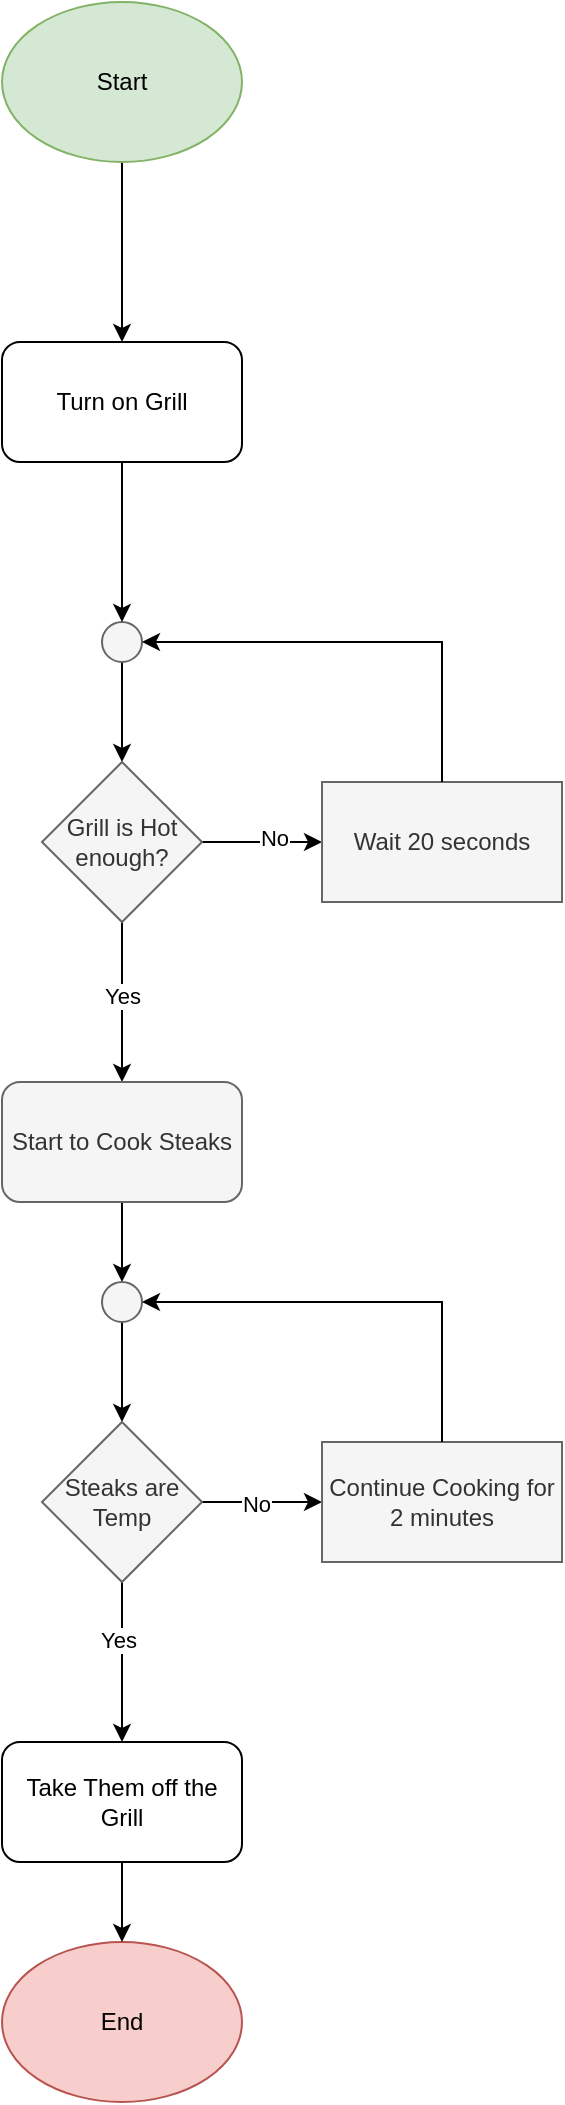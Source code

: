 <mxfile version="23.1.5" type="github">
  <diagram name="Page-1" id="y6ZQSzP0ALwCJ_JiFRtF">
    <mxGraphModel dx="1434" dy="754" grid="1" gridSize="10" guides="1" tooltips="1" connect="1" arrows="1" fold="1" page="1" pageScale="1" pageWidth="850" pageHeight="1100" math="0" shadow="0">
      <root>
        <mxCell id="0" />
        <mxCell id="1" parent="0" />
        <mxCell id="cA2UkJtS5OzsVgOEnSNi-31" value="" style="edgeStyle=orthogonalEdgeStyle;rounded=0;orthogonalLoop=1;jettySize=auto;html=1;" edge="1" parent="1" source="cA2UkJtS5OzsVgOEnSNi-1" target="cA2UkJtS5OzsVgOEnSNi-30">
          <mxGeometry relative="1" as="geometry" />
        </mxCell>
        <mxCell id="cA2UkJtS5OzsVgOEnSNi-1" value="Start" style="ellipse;whiteSpace=wrap;html=1;fillColor=#d5e8d4;strokeColor=#82b366;" vertex="1" parent="1">
          <mxGeometry x="80" y="40" width="120" height="80" as="geometry" />
        </mxCell>
        <mxCell id="cA2UkJtS5OzsVgOEnSNi-17" value="" style="edgeStyle=orthogonalEdgeStyle;rounded=0;orthogonalLoop=1;jettySize=auto;html=1;" edge="1" parent="1" source="cA2UkJtS5OzsVgOEnSNi-11" target="cA2UkJtS5OzsVgOEnSNi-16">
          <mxGeometry relative="1" as="geometry" />
        </mxCell>
        <mxCell id="cA2UkJtS5OzsVgOEnSNi-11" value="" style="ellipse;whiteSpace=wrap;html=1;aspect=fixed;fillColor=#f5f5f5;fontColor=#333333;strokeColor=#666666;" vertex="1" parent="1">
          <mxGeometry x="130" y="350" width="20" height="20" as="geometry" />
        </mxCell>
        <mxCell id="cA2UkJtS5OzsVgOEnSNi-19" value="" style="edgeStyle=orthogonalEdgeStyle;rounded=0;orthogonalLoop=1;jettySize=auto;html=1;entryX=0.5;entryY=0;entryDx=0;entryDy=0;" edge="1" parent="1" source="cA2UkJtS5OzsVgOEnSNi-16" target="cA2UkJtS5OzsVgOEnSNi-20">
          <mxGeometry relative="1" as="geometry">
            <mxPoint x="140" y="590" as="targetPoint" />
          </mxGeometry>
        </mxCell>
        <mxCell id="cA2UkJtS5OzsVgOEnSNi-24" value="Yes" style="edgeLabel;html=1;align=center;verticalAlign=middle;resizable=0;points=[];" vertex="1" connectable="0" parent="cA2UkJtS5OzsVgOEnSNi-19">
          <mxGeometry x="-0.089" relative="1" as="geometry">
            <mxPoint as="offset" />
          </mxGeometry>
        </mxCell>
        <mxCell id="cA2UkJtS5OzsVgOEnSNi-26" value="" style="edgeStyle=orthogonalEdgeStyle;rounded=0;orthogonalLoop=1;jettySize=auto;html=1;" edge="1" parent="1" source="cA2UkJtS5OzsVgOEnSNi-16" target="cA2UkJtS5OzsVgOEnSNi-25">
          <mxGeometry relative="1" as="geometry" />
        </mxCell>
        <mxCell id="cA2UkJtS5OzsVgOEnSNi-28" value="No" style="edgeLabel;html=1;align=center;verticalAlign=middle;resizable=0;points=[];" vertex="1" connectable="0" parent="cA2UkJtS5OzsVgOEnSNi-26">
          <mxGeometry x="0.2" y="2" relative="1" as="geometry">
            <mxPoint as="offset" />
          </mxGeometry>
        </mxCell>
        <mxCell id="cA2UkJtS5OzsVgOEnSNi-16" value="Grill is Hot enough?" style="rhombus;whiteSpace=wrap;html=1;fillColor=#f5f5f5;strokeColor=#666666;fontColor=#333333;" vertex="1" parent="1">
          <mxGeometry x="100" y="420" width="80" height="80" as="geometry" />
        </mxCell>
        <mxCell id="cA2UkJtS5OzsVgOEnSNi-34" value="" style="edgeStyle=orthogonalEdgeStyle;rounded=0;orthogonalLoop=1;jettySize=auto;html=1;" edge="1" parent="1" source="cA2UkJtS5OzsVgOEnSNi-20" target="cA2UkJtS5OzsVgOEnSNi-33">
          <mxGeometry relative="1" as="geometry" />
        </mxCell>
        <mxCell id="cA2UkJtS5OzsVgOEnSNi-20" value="Start to Cook Steaks" style="rounded=1;whiteSpace=wrap;html=1;fillColor=#f5f5f5;strokeColor=#666666;fontColor=#333333;" vertex="1" parent="1">
          <mxGeometry x="80" y="580" width="120" height="60" as="geometry" />
        </mxCell>
        <mxCell id="cA2UkJtS5OzsVgOEnSNi-25" value="Wait 20 seconds" style="whiteSpace=wrap;html=1;fillColor=#f5f5f5;strokeColor=#666666;fontColor=#333333;" vertex="1" parent="1">
          <mxGeometry x="240" y="430" width="120" height="60" as="geometry" />
        </mxCell>
        <mxCell id="cA2UkJtS5OzsVgOEnSNi-27" value="" style="endArrow=classic;html=1;rounded=0;exitX=0.5;exitY=0;exitDx=0;exitDy=0;entryX=1;entryY=0.5;entryDx=0;entryDy=0;" edge="1" parent="1" source="cA2UkJtS5OzsVgOEnSNi-25" target="cA2UkJtS5OzsVgOEnSNi-11">
          <mxGeometry width="50" height="50" relative="1" as="geometry">
            <mxPoint x="400" y="590" as="sourcePoint" />
            <mxPoint x="450" y="540" as="targetPoint" />
            <Array as="points">
              <mxPoint x="300" y="360" />
            </Array>
          </mxGeometry>
        </mxCell>
        <mxCell id="cA2UkJtS5OzsVgOEnSNi-32" value="" style="edgeStyle=orthogonalEdgeStyle;rounded=0;orthogonalLoop=1;jettySize=auto;html=1;" edge="1" parent="1" source="cA2UkJtS5OzsVgOEnSNi-30" target="cA2UkJtS5OzsVgOEnSNi-11">
          <mxGeometry relative="1" as="geometry" />
        </mxCell>
        <mxCell id="cA2UkJtS5OzsVgOEnSNi-30" value="Turn on Grill" style="rounded=1;whiteSpace=wrap;html=1;" vertex="1" parent="1">
          <mxGeometry x="80" y="210" width="120" height="60" as="geometry" />
        </mxCell>
        <mxCell id="cA2UkJtS5OzsVgOEnSNi-37" value="" style="edgeStyle=orthogonalEdgeStyle;rounded=0;orthogonalLoop=1;jettySize=auto;html=1;" edge="1" parent="1" source="cA2UkJtS5OzsVgOEnSNi-33" target="cA2UkJtS5OzsVgOEnSNi-36">
          <mxGeometry relative="1" as="geometry" />
        </mxCell>
        <mxCell id="cA2UkJtS5OzsVgOEnSNi-33" value="" style="ellipse;whiteSpace=wrap;html=1;aspect=fixed;fillColor=#f5f5f5;fontColor=#333333;strokeColor=#666666;" vertex="1" parent="1">
          <mxGeometry x="130" y="680" width="20" height="20" as="geometry" />
        </mxCell>
        <mxCell id="cA2UkJtS5OzsVgOEnSNi-39" value="" style="edgeStyle=orthogonalEdgeStyle;rounded=0;orthogonalLoop=1;jettySize=auto;html=1;" edge="1" parent="1" source="cA2UkJtS5OzsVgOEnSNi-36" target="cA2UkJtS5OzsVgOEnSNi-38">
          <mxGeometry relative="1" as="geometry" />
        </mxCell>
        <mxCell id="cA2UkJtS5OzsVgOEnSNi-40" value="No" style="edgeLabel;html=1;align=center;verticalAlign=middle;resizable=0;points=[];" vertex="1" connectable="0" parent="cA2UkJtS5OzsVgOEnSNi-39">
          <mxGeometry x="-0.1" y="-1" relative="1" as="geometry">
            <mxPoint as="offset" />
          </mxGeometry>
        </mxCell>
        <mxCell id="cA2UkJtS5OzsVgOEnSNi-42" value="" style="edgeStyle=orthogonalEdgeStyle;rounded=0;orthogonalLoop=1;jettySize=auto;html=1;" edge="1" parent="1" source="cA2UkJtS5OzsVgOEnSNi-36">
          <mxGeometry relative="1" as="geometry">
            <mxPoint x="140" y="910" as="targetPoint" />
          </mxGeometry>
        </mxCell>
        <mxCell id="cA2UkJtS5OzsVgOEnSNi-43" value="Yes" style="edgeLabel;html=1;align=center;verticalAlign=middle;resizable=0;points=[];" vertex="1" connectable="0" parent="cA2UkJtS5OzsVgOEnSNi-42">
          <mxGeometry x="-0.275" y="-2" relative="1" as="geometry">
            <mxPoint as="offset" />
          </mxGeometry>
        </mxCell>
        <mxCell id="cA2UkJtS5OzsVgOEnSNi-36" value="Steaks are Temp" style="rhombus;whiteSpace=wrap;html=1;fillColor=#f5f5f5;strokeColor=#666666;fontColor=#333333;" vertex="1" parent="1">
          <mxGeometry x="100" y="750" width="80" height="80" as="geometry" />
        </mxCell>
        <mxCell id="cA2UkJtS5OzsVgOEnSNi-38" value="Continue Cooking for 2 minutes " style="whiteSpace=wrap;html=1;fillColor=#f5f5f5;strokeColor=#666666;fontColor=#333333;" vertex="1" parent="1">
          <mxGeometry x="240" y="760" width="120" height="60" as="geometry" />
        </mxCell>
        <mxCell id="cA2UkJtS5OzsVgOEnSNi-41" value="" style="endArrow=classic;html=1;rounded=0;exitX=0.5;exitY=0;exitDx=0;exitDy=0;entryX=1;entryY=0.5;entryDx=0;entryDy=0;" edge="1" parent="1">
          <mxGeometry width="50" height="50" relative="1" as="geometry">
            <mxPoint x="300" y="760" as="sourcePoint" />
            <mxPoint x="150" y="690" as="targetPoint" />
            <Array as="points">
              <mxPoint x="300" y="690" />
            </Array>
          </mxGeometry>
        </mxCell>
        <mxCell id="cA2UkJtS5OzsVgOEnSNi-44" value="End" style="ellipse;whiteSpace=wrap;html=1;fillColor=#f8cecc;strokeColor=#b85450;" vertex="1" parent="1">
          <mxGeometry x="80" y="1010" width="120" height="80" as="geometry" />
        </mxCell>
        <mxCell id="cA2UkJtS5OzsVgOEnSNi-46" value="" style="edgeStyle=orthogonalEdgeStyle;rounded=0;orthogonalLoop=1;jettySize=auto;html=1;" edge="1" parent="1" source="cA2UkJtS5OzsVgOEnSNi-45" target="cA2UkJtS5OzsVgOEnSNi-44">
          <mxGeometry relative="1" as="geometry" />
        </mxCell>
        <mxCell id="cA2UkJtS5OzsVgOEnSNi-45" value="Take Them off the Grill" style="rounded=1;whiteSpace=wrap;html=1;" vertex="1" parent="1">
          <mxGeometry x="80" y="910" width="120" height="60" as="geometry" />
        </mxCell>
      </root>
    </mxGraphModel>
  </diagram>
</mxfile>
